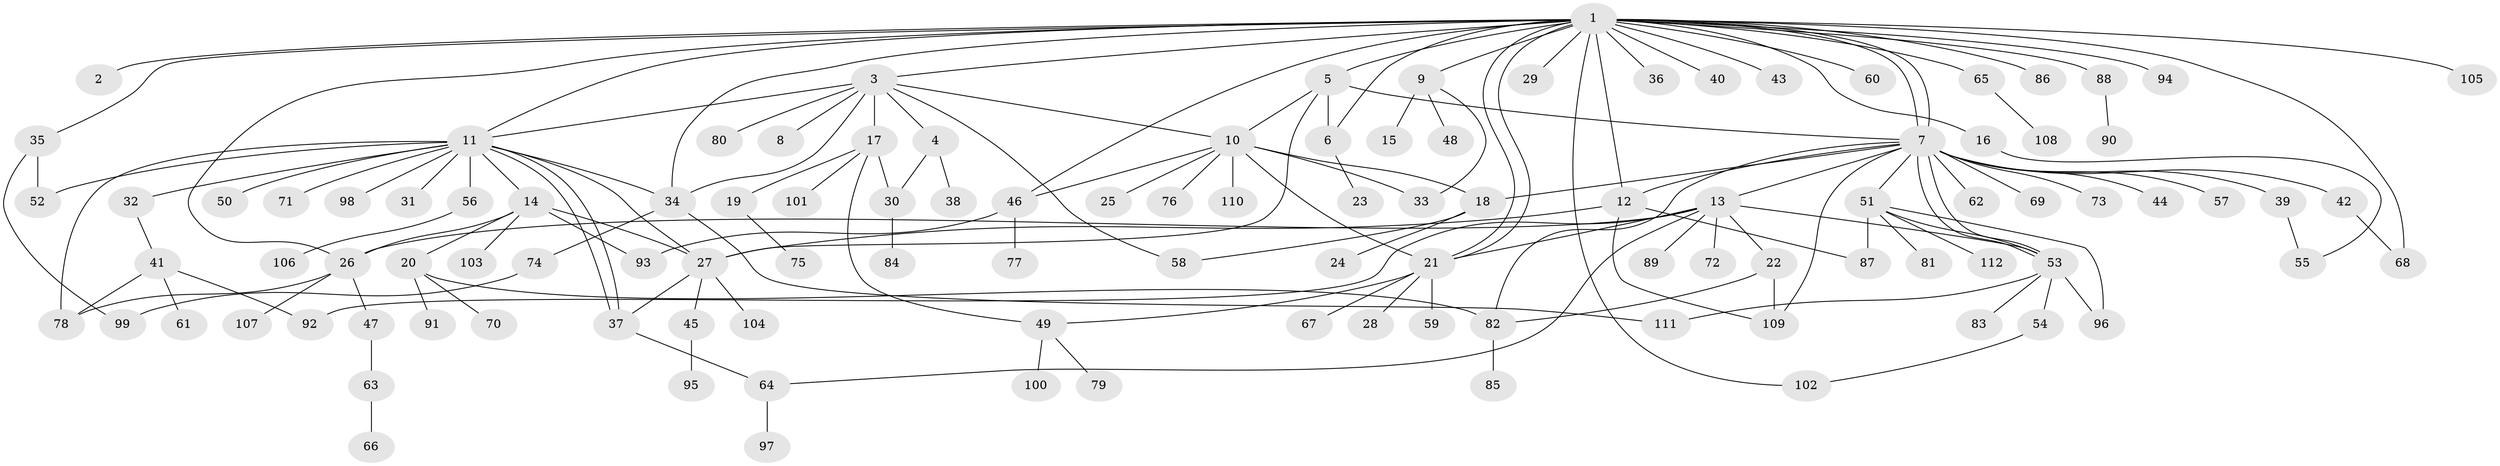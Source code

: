 // Generated by graph-tools (version 1.1) at 2025/01/03/09/25 03:01:51]
// undirected, 112 vertices, 155 edges
graph export_dot {
graph [start="1"]
  node [color=gray90,style=filled];
  1;
  2;
  3;
  4;
  5;
  6;
  7;
  8;
  9;
  10;
  11;
  12;
  13;
  14;
  15;
  16;
  17;
  18;
  19;
  20;
  21;
  22;
  23;
  24;
  25;
  26;
  27;
  28;
  29;
  30;
  31;
  32;
  33;
  34;
  35;
  36;
  37;
  38;
  39;
  40;
  41;
  42;
  43;
  44;
  45;
  46;
  47;
  48;
  49;
  50;
  51;
  52;
  53;
  54;
  55;
  56;
  57;
  58;
  59;
  60;
  61;
  62;
  63;
  64;
  65;
  66;
  67;
  68;
  69;
  70;
  71;
  72;
  73;
  74;
  75;
  76;
  77;
  78;
  79;
  80;
  81;
  82;
  83;
  84;
  85;
  86;
  87;
  88;
  89;
  90;
  91;
  92;
  93;
  94;
  95;
  96;
  97;
  98;
  99;
  100;
  101;
  102;
  103;
  104;
  105;
  106;
  107;
  108;
  109;
  110;
  111;
  112;
  1 -- 2;
  1 -- 3;
  1 -- 5;
  1 -- 6;
  1 -- 7;
  1 -- 7;
  1 -- 9;
  1 -- 11;
  1 -- 12;
  1 -- 16;
  1 -- 21;
  1 -- 21;
  1 -- 26;
  1 -- 29;
  1 -- 34;
  1 -- 35;
  1 -- 36;
  1 -- 40;
  1 -- 43;
  1 -- 46;
  1 -- 60;
  1 -- 65;
  1 -- 68;
  1 -- 86;
  1 -- 88;
  1 -- 94;
  1 -- 102;
  1 -- 105;
  3 -- 4;
  3 -- 8;
  3 -- 10;
  3 -- 11;
  3 -- 17;
  3 -- 34;
  3 -- 58;
  3 -- 80;
  4 -- 30;
  4 -- 38;
  5 -- 6;
  5 -- 7;
  5 -- 10;
  5 -- 27;
  6 -- 23;
  7 -- 12;
  7 -- 13;
  7 -- 18;
  7 -- 39;
  7 -- 42;
  7 -- 44;
  7 -- 51;
  7 -- 53;
  7 -- 53;
  7 -- 57;
  7 -- 62;
  7 -- 69;
  7 -- 73;
  7 -- 82;
  7 -- 109;
  9 -- 15;
  9 -- 33;
  9 -- 48;
  10 -- 18;
  10 -- 21;
  10 -- 25;
  10 -- 33;
  10 -- 46;
  10 -- 76;
  10 -- 110;
  11 -- 14;
  11 -- 27;
  11 -- 31;
  11 -- 32;
  11 -- 34;
  11 -- 37;
  11 -- 37;
  11 -- 50;
  11 -- 52;
  11 -- 56;
  11 -- 71;
  11 -- 78;
  11 -- 98;
  12 -- 27;
  12 -- 87;
  12 -- 109;
  13 -- 21;
  13 -- 22;
  13 -- 26;
  13 -- 53;
  13 -- 64;
  13 -- 72;
  13 -- 89;
  13 -- 92;
  14 -- 20;
  14 -- 26;
  14 -- 27;
  14 -- 93;
  14 -- 103;
  16 -- 55;
  17 -- 19;
  17 -- 30;
  17 -- 49;
  17 -- 101;
  18 -- 24;
  18 -- 58;
  19 -- 75;
  20 -- 70;
  20 -- 82;
  20 -- 91;
  21 -- 28;
  21 -- 49;
  21 -- 59;
  21 -- 67;
  22 -- 82;
  22 -- 109;
  26 -- 47;
  26 -- 78;
  26 -- 107;
  27 -- 37;
  27 -- 45;
  27 -- 104;
  30 -- 84;
  32 -- 41;
  34 -- 74;
  34 -- 111;
  35 -- 52;
  35 -- 99;
  37 -- 64;
  39 -- 55;
  41 -- 61;
  41 -- 78;
  41 -- 92;
  42 -- 68;
  45 -- 95;
  46 -- 77;
  46 -- 93;
  47 -- 63;
  49 -- 79;
  49 -- 100;
  51 -- 53;
  51 -- 81;
  51 -- 87;
  51 -- 96;
  51 -- 112;
  53 -- 54;
  53 -- 83;
  53 -- 96;
  53 -- 111;
  54 -- 102;
  56 -- 106;
  63 -- 66;
  64 -- 97;
  65 -- 108;
  74 -- 99;
  82 -- 85;
  88 -- 90;
}
